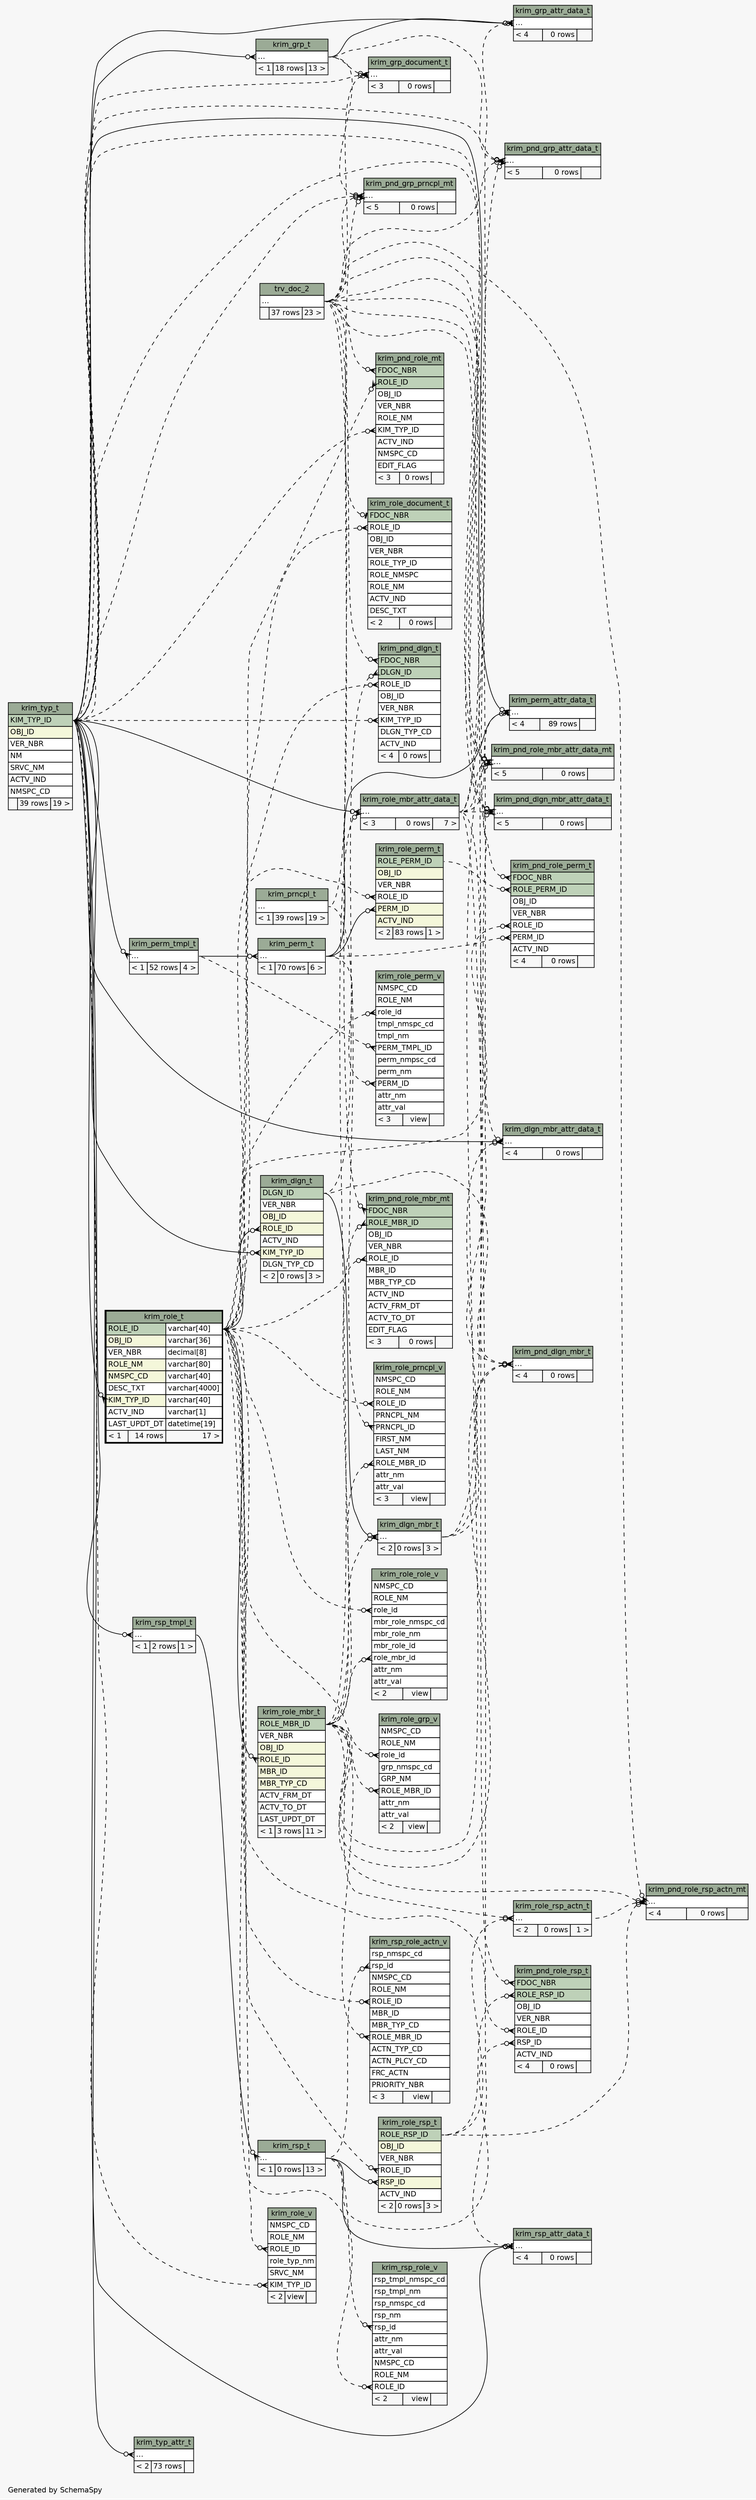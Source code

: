 // dot 2.28.0 on Mac OS X 10.7.2
// SchemaSpy rev 590
digraph "impliedTwoDegreesRelationshipsDiagram" {
  graph [
    rankdir="RL"
    bgcolor="#f7f7f7"
    label="\nGenerated by SchemaSpy"
    labeljust="l"
    nodesep="0.18"
    ranksep="0.46"
    fontname="Helvetica"
    fontsize="11"
  ];
  node [
    fontname="Helvetica"
    fontsize="11"
    shape="plaintext"
  ];
  edge [
    arrowsize="0.8"
  ];
  "krim_dlgn_mbr_attr_data_t":"elipses":w -> "krim_role_mbr_attr_data_t":"elipses":e [arrowhead=none dir=back arrowtail=teeodot style=dashed];
  "krim_dlgn_mbr_attr_data_t":"elipses":w -> "krim_dlgn_mbr_t":"elipses":e [arrowhead=none dir=back arrowtail=crowodot style=dashed];
  "krim_dlgn_mbr_attr_data_t":"elipses":w -> "krim_typ_t":"KIM_TYP_ID":e [arrowhead=none dir=back arrowtail=crowodot];
  "krim_dlgn_mbr_t":"elipses":w -> "krim_dlgn_t":"DLGN_ID":e [arrowhead=none dir=back arrowtail=crowodot];
  "krim_dlgn_mbr_t":"elipses":w -> "krim_role_mbr_t":"ROLE_MBR_ID":e [arrowhead=none dir=back arrowtail=crowodot style=dashed];
  "krim_dlgn_t":"KIM_TYP_ID":w -> "krim_typ_t":"KIM_TYP_ID":e [arrowhead=none dir=back arrowtail=crowodot];
  "krim_dlgn_t":"ROLE_ID":w -> "krim_role_t":"ROLE_ID.type":e [arrowhead=none dir=back arrowtail=crowodot];
  "krim_grp_attr_data_t":"elipses":w -> "krim_role_mbr_attr_data_t":"elipses":e [arrowhead=none dir=back arrowtail=teeodot style=dashed];
  "krim_grp_attr_data_t":"elipses":w -> "krim_grp_t":"elipses":e [arrowhead=none dir=back arrowtail=crowodot];
  "krim_grp_attr_data_t":"elipses":w -> "krim_typ_t":"KIM_TYP_ID":e [arrowhead=none dir=back arrowtail=crowodot];
  "krim_grp_document_t":"elipses":w -> "trv_doc_2":"elipses":e [arrowhead=none dir=back arrowtail=teeodot style=dashed];
  "krim_grp_document_t":"elipses":w -> "krim_grp_t":"elipses":e [arrowhead=none dir=back arrowtail=crowodot style=dashed];
  "krim_grp_document_t":"elipses":w -> "krim_typ_t":"KIM_TYP_ID":e [arrowhead=none dir=back arrowtail=crowodot style=dashed];
  "krim_grp_t":"elipses":w -> "krim_typ_t":"KIM_TYP_ID":e [arrowhead=none dir=back arrowtail=crowodot];
  "krim_perm_attr_data_t":"elipses":w -> "krim_role_mbr_attr_data_t":"elipses":e [arrowhead=none dir=back arrowtail=teeodot style=dashed];
  "krim_perm_attr_data_t":"elipses":w -> "krim_typ_t":"KIM_TYP_ID":e [arrowhead=none dir=back arrowtail=crowodot];
  "krim_perm_attr_data_t":"elipses":w -> "krim_perm_t":"elipses":e [arrowhead=none dir=back arrowtail=crowodot];
  "krim_perm_t":"elipses":w -> "krim_perm_tmpl_t":"elipses":e [arrowhead=none dir=back arrowtail=crowodot];
  "krim_perm_tmpl_t":"elipses":w -> "krim_typ_t":"KIM_TYP_ID":e [arrowhead=none dir=back arrowtail=crowodot];
  "krim_pnd_dlgn_mbr_attr_data_t":"elipses":w -> "krim_role_mbr_attr_data_t":"elipses":e [arrowhead=none dir=back arrowtail=crowodot style=dashed];
  "krim_pnd_dlgn_mbr_attr_data_t":"elipses":w -> "krim_dlgn_mbr_t":"elipses":e [arrowhead=none dir=back arrowtail=crowodot style=dashed];
  "krim_pnd_dlgn_mbr_attr_data_t":"elipses":w -> "trv_doc_2":"elipses":e [arrowhead=none dir=back arrowtail=crowodot style=dashed];
  "krim_pnd_dlgn_mbr_attr_data_t":"elipses":w -> "krim_typ_t":"KIM_TYP_ID":e [arrowhead=none dir=back arrowtail=crowodot style=dashed];
  "krim_pnd_dlgn_mbr_t":"elipses":w -> "krim_dlgn_t":"DLGN_ID":e [arrowhead=none dir=back arrowtail=crowodot style=dashed];
  "krim_pnd_dlgn_mbr_t":"elipses":w -> "krim_dlgn_mbr_t":"elipses":e [arrowhead=none dir=back arrowtail=crowodot style=dashed];
  "krim_pnd_dlgn_mbr_t":"elipses":w -> "trv_doc_2":"elipses":e [arrowhead=none dir=back arrowtail=crowodot style=dashed];
  "krim_pnd_dlgn_mbr_t":"elipses":w -> "krim_role_mbr_t":"ROLE_MBR_ID":e [arrowhead=none dir=back arrowtail=crowodot style=dashed];
  "krim_pnd_dlgn_t":"DLGN_ID":w -> "krim_dlgn_t":"DLGN_ID":e [arrowhead=none dir=back arrowtail=crowodot style=dashed];
  "krim_pnd_dlgn_t":"FDOC_NBR":w -> "trv_doc_2":"elipses":e [arrowhead=none dir=back arrowtail=crowodot style=dashed];
  "krim_pnd_dlgn_t":"KIM_TYP_ID":w -> "krim_typ_t":"KIM_TYP_ID":e [arrowhead=none dir=back arrowtail=crowodot style=dashed];
  "krim_pnd_dlgn_t":"ROLE_ID":w -> "krim_role_t":"ROLE_ID.type":e [arrowhead=none dir=back arrowtail=crowodot style=dashed];
  "krim_pnd_grp_attr_data_t":"elipses":w -> "krim_role_mbr_attr_data_t":"elipses":e [arrowhead=none dir=back arrowtail=crowodot style=dashed];
  "krim_pnd_grp_attr_data_t":"elipses":w -> "trv_doc_2":"elipses":e [arrowhead=none dir=back arrowtail=crowodot style=dashed];
  "krim_pnd_grp_attr_data_t":"elipses":w -> "krim_grp_t":"elipses":e [arrowhead=none dir=back arrowtail=crowodot style=dashed];
  "krim_pnd_grp_attr_data_t":"elipses":w -> "krim_typ_t":"KIM_TYP_ID":e [arrowhead=none dir=back arrowtail=crowodot style=dashed];
  "krim_pnd_grp_prncpl_mt":"elipses":w -> "trv_doc_2":"elipses":e [arrowhead=none dir=back arrowtail=crowodot style=dashed];
  "krim_pnd_grp_prncpl_mt":"elipses":w -> "krim_grp_t":"elipses":e [arrowhead=none dir=back arrowtail=crowodot style=dashed];
  "krim_pnd_grp_prncpl_mt":"elipses":w -> "krim_typ_t":"KIM_TYP_ID":e [arrowhead=none dir=back arrowtail=crowodot style=dashed];
  "krim_pnd_grp_prncpl_mt":"elipses":w -> "krim_prncpl_t":"elipses":e [arrowhead=none dir=back arrowtail=crowodot style=dashed];
  "krim_pnd_role_mbr_attr_data_mt":"elipses":w -> "krim_role_mbr_attr_data_t":"elipses":e [arrowhead=none dir=back arrowtail=crowodot style=dashed];
  "krim_pnd_role_mbr_attr_data_mt":"elipses":w -> "trv_doc_2":"elipses":e [arrowhead=none dir=back arrowtail=crowodot style=dashed];
  "krim_pnd_role_mbr_attr_data_mt":"elipses":w -> "krim_typ_t":"KIM_TYP_ID":e [arrowhead=none dir=back arrowtail=crowodot style=dashed];
  "krim_pnd_role_mbr_attr_data_mt":"elipses":w -> "krim_role_mbr_t":"ROLE_MBR_ID":e [arrowhead=none dir=back arrowtail=crowodot style=dashed];
  "krim_pnd_role_mbr_mt":"FDOC_NBR":w -> "trv_doc_2":"elipses":e [arrowhead=none dir=back arrowtail=crowodot style=dashed];
  "krim_pnd_role_mbr_mt":"ROLE_ID":w -> "krim_role_t":"ROLE_ID.type":e [arrowhead=none dir=back arrowtail=crowodot style=dashed];
  "krim_pnd_role_mbr_mt":"ROLE_MBR_ID":w -> "krim_role_mbr_t":"ROLE_MBR_ID":e [arrowhead=none dir=back arrowtail=crowodot style=dashed];
  "krim_pnd_role_mt":"FDOC_NBR":w -> "trv_doc_2":"elipses":e [arrowhead=none dir=back arrowtail=crowodot style=dashed];
  "krim_pnd_role_mt":"KIM_TYP_ID":w -> "krim_typ_t":"KIM_TYP_ID":e [arrowhead=none dir=back arrowtail=crowodot style=dashed];
  "krim_pnd_role_mt":"ROLE_ID":w -> "krim_role_t":"ROLE_ID.type":e [arrowhead=none dir=back arrowtail=crowodot style=dashed];
  "krim_pnd_role_perm_t":"FDOC_NBR":w -> "trv_doc_2":"elipses":e [arrowhead=none dir=back arrowtail=crowodot style=dashed];
  "krim_pnd_role_perm_t":"PERM_ID":w -> "krim_perm_t":"elipses":e [arrowhead=none dir=back arrowtail=crowodot style=dashed];
  "krim_pnd_role_perm_t":"ROLE_ID":w -> "krim_role_t":"ROLE_ID.type":e [arrowhead=none dir=back arrowtail=crowodot style=dashed];
  "krim_pnd_role_perm_t":"ROLE_PERM_ID":w -> "krim_role_perm_t":"ROLE_PERM_ID":e [arrowhead=none dir=back arrowtail=crowodot style=dashed];
  "krim_pnd_role_rsp_actn_mt":"elipses":w -> "trv_doc_2":"elipses":e [arrowhead=none dir=back arrowtail=crowodot style=dashed];
  "krim_pnd_role_rsp_actn_mt":"elipses":w -> "krim_role_mbr_t":"ROLE_MBR_ID":e [arrowhead=none dir=back arrowtail=crowodot style=dashed];
  "krim_pnd_role_rsp_actn_mt":"elipses":w -> "krim_role_rsp_actn_t":"elipses":e [arrowhead=none dir=back arrowtail=crowodot style=dashed];
  "krim_pnd_role_rsp_actn_mt":"elipses":w -> "krim_role_rsp_t":"ROLE_RSP_ID":e [arrowhead=none dir=back arrowtail=crowodot style=dashed];
  "krim_pnd_role_rsp_t":"FDOC_NBR":w -> "trv_doc_2":"elipses":e [arrowhead=none dir=back arrowtail=crowodot style=dashed];
  "krim_pnd_role_rsp_t":"ROLE_ID":w -> "krim_role_t":"ROLE_ID.type":e [arrowhead=none dir=back arrowtail=crowodot style=dashed];
  "krim_pnd_role_rsp_t":"ROLE_RSP_ID":w -> "krim_role_rsp_t":"ROLE_RSP_ID":e [arrowhead=none dir=back arrowtail=crowodot style=dashed];
  "krim_pnd_role_rsp_t":"RSP_ID":w -> "krim_rsp_t":"elipses":e [arrowhead=none dir=back arrowtail=crowodot style=dashed];
  "krim_role_document_t":"FDOC_NBR":w -> "trv_doc_2":"elipses":e [arrowhead=none dir=back arrowtail=teeodot style=dashed];
  "krim_role_document_t":"ROLE_ID":w -> "krim_role_t":"ROLE_ID.type":e [arrowhead=none dir=back arrowtail=crowodot style=dashed];
  "krim_role_grp_v":"role_id":w -> "krim_role_t":"ROLE_ID.type":e [arrowhead=none dir=back arrowtail=crowodot style=dashed];
  "krim_role_grp_v":"ROLE_MBR_ID":w -> "krim_role_mbr_t":"ROLE_MBR_ID":e [arrowhead=none dir=back arrowtail=crowodot style=dashed];
  "krim_role_mbr_attr_data_t":"elipses":w -> "krim_typ_t":"KIM_TYP_ID":e [arrowhead=none dir=back arrowtail=crowodot];
  "krim_role_mbr_attr_data_t":"elipses":w -> "krim_role_mbr_t":"ROLE_MBR_ID":e [arrowhead=none dir=back arrowtail=crowodot style=dashed];
  "krim_role_mbr_t":"ROLE_ID":w -> "krim_role_t":"ROLE_ID.type":e [arrowhead=none dir=back arrowtail=crowodot];
  "krim_role_perm_t":"PERM_ID":w -> "krim_perm_t":"elipses":e [arrowhead=none dir=back arrowtail=crowodot];
  "krim_role_perm_t":"ROLE_ID":w -> "krim_role_t":"ROLE_ID.type":e [arrowhead=none dir=back arrowtail=crowodot style=dashed];
  "krim_role_perm_v":"PERM_ID":w -> "krim_perm_t":"elipses":e [arrowhead=none dir=back arrowtail=crowodot style=dashed];
  "krim_role_perm_v":"PERM_TMPL_ID":w -> "krim_perm_tmpl_t":"elipses":e [arrowhead=none dir=back arrowtail=crowodot style=dashed];
  "krim_role_perm_v":"role_id":w -> "krim_role_t":"ROLE_ID.type":e [arrowhead=none dir=back arrowtail=crowodot style=dashed];
  "krim_role_prncpl_v":"PRNCPL_ID":w -> "krim_prncpl_t":"elipses":e [arrowhead=none dir=back arrowtail=crowodot style=dashed];
  "krim_role_prncpl_v":"ROLE_ID":w -> "krim_role_t":"ROLE_ID.type":e [arrowhead=none dir=back arrowtail=crowodot style=dashed];
  "krim_role_prncpl_v":"ROLE_MBR_ID":w -> "krim_role_mbr_t":"ROLE_MBR_ID":e [arrowhead=none dir=back arrowtail=crowodot style=dashed];
  "krim_role_role_v":"role_id":w -> "krim_role_t":"ROLE_ID.type":e [arrowhead=none dir=back arrowtail=crowodot style=dashed];
  "krim_role_role_v":"role_mbr_id":w -> "krim_role_mbr_t":"ROLE_MBR_ID":e [arrowhead=none dir=back arrowtail=crowodot style=dashed];
  "krim_role_rsp_actn_t":"elipses":w -> "krim_role_mbr_t":"ROLE_MBR_ID":e [arrowhead=none dir=back arrowtail=crowodot style=dashed];
  "krim_role_rsp_actn_t":"elipses":w -> "krim_role_rsp_t":"ROLE_RSP_ID":e [arrowhead=none dir=back arrowtail=crowodot style=dashed];
  "krim_role_rsp_t":"ROLE_ID":w -> "krim_role_t":"ROLE_ID.type":e [arrowhead=none dir=back arrowtail=crowodot style=dashed];
  "krim_role_rsp_t":"RSP_ID":w -> "krim_rsp_t":"elipses":e [arrowhead=none dir=back arrowtail=crowodot];
  "krim_role_t":"KIM_TYP_ID":w -> "krim_typ_t":"KIM_TYP_ID":e [arrowhead=none dir=back arrowtail=crowodot];
  "krim_role_v":"KIM_TYP_ID":w -> "krim_typ_t":"KIM_TYP_ID":e [arrowhead=none dir=back arrowtail=crowodot style=dashed];
  "krim_role_v":"ROLE_ID":w -> "krim_role_t":"ROLE_ID.type":e [arrowhead=none dir=back arrowtail=crowodot style=dashed];
  "krim_rsp_attr_data_t":"elipses":w -> "krim_role_mbr_attr_data_t":"elipses":e [arrowhead=none dir=back arrowtail=teeodot style=dashed];
  "krim_rsp_attr_data_t":"elipses":w -> "krim_typ_t":"KIM_TYP_ID":e [arrowhead=none dir=back arrowtail=crowodot];
  "krim_rsp_attr_data_t":"elipses":w -> "krim_rsp_t":"elipses":e [arrowhead=none dir=back arrowtail=crowodot];
  "krim_rsp_role_actn_v":"ROLE_ID":w -> "krim_role_t":"ROLE_ID.type":e [arrowhead=none dir=back arrowtail=crowodot style=dashed];
  "krim_rsp_role_actn_v":"ROLE_MBR_ID":w -> "krim_role_mbr_t":"ROLE_MBR_ID":e [arrowhead=none dir=back arrowtail=crowodot style=dashed];
  "krim_rsp_role_actn_v":"rsp_id":w -> "krim_rsp_t":"elipses":e [arrowhead=none dir=back arrowtail=crowodot style=dashed];
  "krim_rsp_role_v":"ROLE_ID":w -> "krim_role_t":"ROLE_ID.type":e [arrowhead=none dir=back arrowtail=crowodot style=dashed];
  "krim_rsp_role_v":"rsp_id":w -> "krim_rsp_t":"elipses":e [arrowhead=none dir=back arrowtail=crowodot style=dashed];
  "krim_rsp_t":"elipses":w -> "krim_rsp_tmpl_t":"elipses":e [arrowhead=none dir=back arrowtail=crowodot];
  "krim_rsp_tmpl_t":"elipses":w -> "krim_typ_t":"KIM_TYP_ID":e [arrowhead=none dir=back arrowtail=crowodot];
  "krim_typ_attr_t":"elipses":w -> "krim_typ_t":"KIM_TYP_ID":e [arrowhead=none dir=back arrowtail=crowodot];
  "krim_dlgn_mbr_attr_data_t" [
    label=<
    <TABLE BORDER="0" CELLBORDER="1" CELLSPACING="0" BGCOLOR="#ffffff">
      <TR><TD COLSPAN="3" BGCOLOR="#9bab96" ALIGN="CENTER">krim_dlgn_mbr_attr_data_t</TD></TR>
      <TR><TD PORT="elipses" COLSPAN="3" ALIGN="LEFT">...</TD></TR>
      <TR><TD ALIGN="LEFT" BGCOLOR="#f7f7f7">&lt; 4</TD><TD ALIGN="RIGHT" BGCOLOR="#f7f7f7">0 rows</TD><TD ALIGN="RIGHT" BGCOLOR="#f7f7f7">  </TD></TR>
    </TABLE>>
    URL="krim_dlgn_mbr_attr_data_t.html"
    tooltip="krim_dlgn_mbr_attr_data_t"
  ];
  "krim_dlgn_mbr_t" [
    label=<
    <TABLE BORDER="0" CELLBORDER="1" CELLSPACING="0" BGCOLOR="#ffffff">
      <TR><TD COLSPAN="3" BGCOLOR="#9bab96" ALIGN="CENTER">krim_dlgn_mbr_t</TD></TR>
      <TR><TD PORT="elipses" COLSPAN="3" ALIGN="LEFT">...</TD></TR>
      <TR><TD ALIGN="LEFT" BGCOLOR="#f7f7f7">&lt; 2</TD><TD ALIGN="RIGHT" BGCOLOR="#f7f7f7">0 rows</TD><TD ALIGN="RIGHT" BGCOLOR="#f7f7f7">3 &gt;</TD></TR>
    </TABLE>>
    URL="krim_dlgn_mbr_t.html"
    tooltip="krim_dlgn_mbr_t"
  ];
  "krim_dlgn_t" [
    label=<
    <TABLE BORDER="0" CELLBORDER="1" CELLSPACING="0" BGCOLOR="#ffffff">
      <TR><TD COLSPAN="3" BGCOLOR="#9bab96" ALIGN="CENTER">krim_dlgn_t</TD></TR>
      <TR><TD PORT="DLGN_ID" COLSPAN="3" BGCOLOR="#bed1b8" ALIGN="LEFT">DLGN_ID</TD></TR>
      <TR><TD PORT="VER_NBR" COLSPAN="3" ALIGN="LEFT">VER_NBR</TD></TR>
      <TR><TD PORT="OBJ_ID" COLSPAN="3" BGCOLOR="#f4f7da" ALIGN="LEFT">OBJ_ID</TD></TR>
      <TR><TD PORT="ROLE_ID" COLSPAN="3" BGCOLOR="#f4f7da" ALIGN="LEFT">ROLE_ID</TD></TR>
      <TR><TD PORT="ACTV_IND" COLSPAN="3" ALIGN="LEFT">ACTV_IND</TD></TR>
      <TR><TD PORT="KIM_TYP_ID" COLSPAN="3" BGCOLOR="#f4f7da" ALIGN="LEFT">KIM_TYP_ID</TD></TR>
      <TR><TD PORT="DLGN_TYP_CD" COLSPAN="3" ALIGN="LEFT">DLGN_TYP_CD</TD></TR>
      <TR><TD ALIGN="LEFT" BGCOLOR="#f7f7f7">&lt; 2</TD><TD ALIGN="RIGHT" BGCOLOR="#f7f7f7">0 rows</TD><TD ALIGN="RIGHT" BGCOLOR="#f7f7f7">3 &gt;</TD></TR>
    </TABLE>>
    URL="krim_dlgn_t.html"
    tooltip="krim_dlgn_t"
  ];
  "krim_grp_attr_data_t" [
    label=<
    <TABLE BORDER="0" CELLBORDER="1" CELLSPACING="0" BGCOLOR="#ffffff">
      <TR><TD COLSPAN="3" BGCOLOR="#9bab96" ALIGN="CENTER">krim_grp_attr_data_t</TD></TR>
      <TR><TD PORT="elipses" COLSPAN="3" ALIGN="LEFT">...</TD></TR>
      <TR><TD ALIGN="LEFT" BGCOLOR="#f7f7f7">&lt; 4</TD><TD ALIGN="RIGHT" BGCOLOR="#f7f7f7">0 rows</TD><TD ALIGN="RIGHT" BGCOLOR="#f7f7f7">  </TD></TR>
    </TABLE>>
    URL="krim_grp_attr_data_t.html"
    tooltip="krim_grp_attr_data_t"
  ];
  "krim_grp_document_t" [
    label=<
    <TABLE BORDER="0" CELLBORDER="1" CELLSPACING="0" BGCOLOR="#ffffff">
      <TR><TD COLSPAN="3" BGCOLOR="#9bab96" ALIGN="CENTER">krim_grp_document_t</TD></TR>
      <TR><TD PORT="elipses" COLSPAN="3" ALIGN="LEFT">...</TD></TR>
      <TR><TD ALIGN="LEFT" BGCOLOR="#f7f7f7">&lt; 3</TD><TD ALIGN="RIGHT" BGCOLOR="#f7f7f7">0 rows</TD><TD ALIGN="RIGHT" BGCOLOR="#f7f7f7">  </TD></TR>
    </TABLE>>
    URL="krim_grp_document_t.html"
    tooltip="krim_grp_document_t"
  ];
  "krim_grp_t" [
    label=<
    <TABLE BORDER="0" CELLBORDER="1" CELLSPACING="0" BGCOLOR="#ffffff">
      <TR><TD COLSPAN="3" BGCOLOR="#9bab96" ALIGN="CENTER">krim_grp_t</TD></TR>
      <TR><TD PORT="elipses" COLSPAN="3" ALIGN="LEFT">...</TD></TR>
      <TR><TD ALIGN="LEFT" BGCOLOR="#f7f7f7">&lt; 1</TD><TD ALIGN="RIGHT" BGCOLOR="#f7f7f7">18 rows</TD><TD ALIGN="RIGHT" BGCOLOR="#f7f7f7">13 &gt;</TD></TR>
    </TABLE>>
    URL="krim_grp_t.html"
    tooltip="krim_grp_t"
  ];
  "krim_perm_attr_data_t" [
    label=<
    <TABLE BORDER="0" CELLBORDER="1" CELLSPACING="0" BGCOLOR="#ffffff">
      <TR><TD COLSPAN="3" BGCOLOR="#9bab96" ALIGN="CENTER">krim_perm_attr_data_t</TD></TR>
      <TR><TD PORT="elipses" COLSPAN="3" ALIGN="LEFT">...</TD></TR>
      <TR><TD ALIGN="LEFT" BGCOLOR="#f7f7f7">&lt; 4</TD><TD ALIGN="RIGHT" BGCOLOR="#f7f7f7">89 rows</TD><TD ALIGN="RIGHT" BGCOLOR="#f7f7f7">  </TD></TR>
    </TABLE>>
    URL="krim_perm_attr_data_t.html"
    tooltip="krim_perm_attr_data_t"
  ];
  "krim_perm_t" [
    label=<
    <TABLE BORDER="0" CELLBORDER="1" CELLSPACING="0" BGCOLOR="#ffffff">
      <TR><TD COLSPAN="3" BGCOLOR="#9bab96" ALIGN="CENTER">krim_perm_t</TD></TR>
      <TR><TD PORT="elipses" COLSPAN="3" ALIGN="LEFT">...</TD></TR>
      <TR><TD ALIGN="LEFT" BGCOLOR="#f7f7f7">&lt; 1</TD><TD ALIGN="RIGHT" BGCOLOR="#f7f7f7">70 rows</TD><TD ALIGN="RIGHT" BGCOLOR="#f7f7f7">6 &gt;</TD></TR>
    </TABLE>>
    URL="krim_perm_t.html"
    tooltip="krim_perm_t"
  ];
  "krim_perm_tmpl_t" [
    label=<
    <TABLE BORDER="0" CELLBORDER="1" CELLSPACING="0" BGCOLOR="#ffffff">
      <TR><TD COLSPAN="3" BGCOLOR="#9bab96" ALIGN="CENTER">krim_perm_tmpl_t</TD></TR>
      <TR><TD PORT="elipses" COLSPAN="3" ALIGN="LEFT">...</TD></TR>
      <TR><TD ALIGN="LEFT" BGCOLOR="#f7f7f7">&lt; 1</TD><TD ALIGN="RIGHT" BGCOLOR="#f7f7f7">52 rows</TD><TD ALIGN="RIGHT" BGCOLOR="#f7f7f7">4 &gt;</TD></TR>
    </TABLE>>
    URL="krim_perm_tmpl_t.html"
    tooltip="krim_perm_tmpl_t"
  ];
  "krim_pnd_dlgn_mbr_attr_data_t" [
    label=<
    <TABLE BORDER="0" CELLBORDER="1" CELLSPACING="0" BGCOLOR="#ffffff">
      <TR><TD COLSPAN="3" BGCOLOR="#9bab96" ALIGN="CENTER">krim_pnd_dlgn_mbr_attr_data_t</TD></TR>
      <TR><TD PORT="elipses" COLSPAN="3" ALIGN="LEFT">...</TD></TR>
      <TR><TD ALIGN="LEFT" BGCOLOR="#f7f7f7">&lt; 5</TD><TD ALIGN="RIGHT" BGCOLOR="#f7f7f7">0 rows</TD><TD ALIGN="RIGHT" BGCOLOR="#f7f7f7">  </TD></TR>
    </TABLE>>
    URL="krim_pnd_dlgn_mbr_attr_data_t.html"
    tooltip="krim_pnd_dlgn_mbr_attr_data_t"
  ];
  "krim_pnd_dlgn_mbr_t" [
    label=<
    <TABLE BORDER="0" CELLBORDER="1" CELLSPACING="0" BGCOLOR="#ffffff">
      <TR><TD COLSPAN="3" BGCOLOR="#9bab96" ALIGN="CENTER">krim_pnd_dlgn_mbr_t</TD></TR>
      <TR><TD PORT="elipses" COLSPAN="3" ALIGN="LEFT">...</TD></TR>
      <TR><TD ALIGN="LEFT" BGCOLOR="#f7f7f7">&lt; 4</TD><TD ALIGN="RIGHT" BGCOLOR="#f7f7f7">0 rows</TD><TD ALIGN="RIGHT" BGCOLOR="#f7f7f7">  </TD></TR>
    </TABLE>>
    URL="krim_pnd_dlgn_mbr_t.html"
    tooltip="krim_pnd_dlgn_mbr_t"
  ];
  "krim_pnd_dlgn_t" [
    label=<
    <TABLE BORDER="0" CELLBORDER="1" CELLSPACING="0" BGCOLOR="#ffffff">
      <TR><TD COLSPAN="3" BGCOLOR="#9bab96" ALIGN="CENTER">krim_pnd_dlgn_t</TD></TR>
      <TR><TD PORT="FDOC_NBR" COLSPAN="3" BGCOLOR="#bed1b8" ALIGN="LEFT">FDOC_NBR</TD></TR>
      <TR><TD PORT="DLGN_ID" COLSPAN="3" BGCOLOR="#bed1b8" ALIGN="LEFT">DLGN_ID</TD></TR>
      <TR><TD PORT="ROLE_ID" COLSPAN="3" ALIGN="LEFT">ROLE_ID</TD></TR>
      <TR><TD PORT="OBJ_ID" COLSPAN="3" ALIGN="LEFT">OBJ_ID</TD></TR>
      <TR><TD PORT="VER_NBR" COLSPAN="3" ALIGN="LEFT">VER_NBR</TD></TR>
      <TR><TD PORT="KIM_TYP_ID" COLSPAN="3" ALIGN="LEFT">KIM_TYP_ID</TD></TR>
      <TR><TD PORT="DLGN_TYP_CD" COLSPAN="3" ALIGN="LEFT">DLGN_TYP_CD</TD></TR>
      <TR><TD PORT="ACTV_IND" COLSPAN="3" ALIGN="LEFT">ACTV_IND</TD></TR>
      <TR><TD ALIGN="LEFT" BGCOLOR="#f7f7f7">&lt; 4</TD><TD ALIGN="RIGHT" BGCOLOR="#f7f7f7">0 rows</TD><TD ALIGN="RIGHT" BGCOLOR="#f7f7f7">  </TD></TR>
    </TABLE>>
    URL="krim_pnd_dlgn_t.html"
    tooltip="krim_pnd_dlgn_t"
  ];
  "krim_pnd_grp_attr_data_t" [
    label=<
    <TABLE BORDER="0" CELLBORDER="1" CELLSPACING="0" BGCOLOR="#ffffff">
      <TR><TD COLSPAN="3" BGCOLOR="#9bab96" ALIGN="CENTER">krim_pnd_grp_attr_data_t</TD></TR>
      <TR><TD PORT="elipses" COLSPAN="3" ALIGN="LEFT">...</TD></TR>
      <TR><TD ALIGN="LEFT" BGCOLOR="#f7f7f7">&lt; 5</TD><TD ALIGN="RIGHT" BGCOLOR="#f7f7f7">0 rows</TD><TD ALIGN="RIGHT" BGCOLOR="#f7f7f7">  </TD></TR>
    </TABLE>>
    URL="krim_pnd_grp_attr_data_t.html"
    tooltip="krim_pnd_grp_attr_data_t"
  ];
  "krim_pnd_grp_prncpl_mt" [
    label=<
    <TABLE BORDER="0" CELLBORDER="1" CELLSPACING="0" BGCOLOR="#ffffff">
      <TR><TD COLSPAN="3" BGCOLOR="#9bab96" ALIGN="CENTER">krim_pnd_grp_prncpl_mt</TD></TR>
      <TR><TD PORT="elipses" COLSPAN="3" ALIGN="LEFT">...</TD></TR>
      <TR><TD ALIGN="LEFT" BGCOLOR="#f7f7f7">&lt; 5</TD><TD ALIGN="RIGHT" BGCOLOR="#f7f7f7">0 rows</TD><TD ALIGN="RIGHT" BGCOLOR="#f7f7f7">  </TD></TR>
    </TABLE>>
    URL="krim_pnd_grp_prncpl_mt.html"
    tooltip="krim_pnd_grp_prncpl_mt"
  ];
  "krim_pnd_role_mbr_attr_data_mt" [
    label=<
    <TABLE BORDER="0" CELLBORDER="1" CELLSPACING="0" BGCOLOR="#ffffff">
      <TR><TD COLSPAN="3" BGCOLOR="#9bab96" ALIGN="CENTER">krim_pnd_role_mbr_attr_data_mt</TD></TR>
      <TR><TD PORT="elipses" COLSPAN="3" ALIGN="LEFT">...</TD></TR>
      <TR><TD ALIGN="LEFT" BGCOLOR="#f7f7f7">&lt; 5</TD><TD ALIGN="RIGHT" BGCOLOR="#f7f7f7">0 rows</TD><TD ALIGN="RIGHT" BGCOLOR="#f7f7f7">  </TD></TR>
    </TABLE>>
    URL="krim_pnd_role_mbr_attr_data_mt.html"
    tooltip="krim_pnd_role_mbr_attr_data_mt"
  ];
  "krim_pnd_role_mbr_mt" [
    label=<
    <TABLE BORDER="0" CELLBORDER="1" CELLSPACING="0" BGCOLOR="#ffffff">
      <TR><TD COLSPAN="3" BGCOLOR="#9bab96" ALIGN="CENTER">krim_pnd_role_mbr_mt</TD></TR>
      <TR><TD PORT="FDOC_NBR" COLSPAN="3" BGCOLOR="#bed1b8" ALIGN="LEFT">FDOC_NBR</TD></TR>
      <TR><TD PORT="ROLE_MBR_ID" COLSPAN="3" BGCOLOR="#bed1b8" ALIGN="LEFT">ROLE_MBR_ID</TD></TR>
      <TR><TD PORT="OBJ_ID" COLSPAN="3" ALIGN="LEFT">OBJ_ID</TD></TR>
      <TR><TD PORT="VER_NBR" COLSPAN="3" ALIGN="LEFT">VER_NBR</TD></TR>
      <TR><TD PORT="ROLE_ID" COLSPAN="3" ALIGN="LEFT">ROLE_ID</TD></TR>
      <TR><TD PORT="MBR_ID" COLSPAN="3" ALIGN="LEFT">MBR_ID</TD></TR>
      <TR><TD PORT="MBR_TYP_CD" COLSPAN="3" ALIGN="LEFT">MBR_TYP_CD</TD></TR>
      <TR><TD PORT="ACTV_IND" COLSPAN="3" ALIGN="LEFT">ACTV_IND</TD></TR>
      <TR><TD PORT="ACTV_FRM_DT" COLSPAN="3" ALIGN="LEFT">ACTV_FRM_DT</TD></TR>
      <TR><TD PORT="ACTV_TO_DT" COLSPAN="3" ALIGN="LEFT">ACTV_TO_DT</TD></TR>
      <TR><TD PORT="EDIT_FLAG" COLSPAN="3" ALIGN="LEFT">EDIT_FLAG</TD></TR>
      <TR><TD ALIGN="LEFT" BGCOLOR="#f7f7f7">&lt; 3</TD><TD ALIGN="RIGHT" BGCOLOR="#f7f7f7">0 rows</TD><TD ALIGN="RIGHT" BGCOLOR="#f7f7f7">  </TD></TR>
    </TABLE>>
    URL="krim_pnd_role_mbr_mt.html"
    tooltip="krim_pnd_role_mbr_mt"
  ];
  "krim_pnd_role_mt" [
    label=<
    <TABLE BORDER="0" CELLBORDER="1" CELLSPACING="0" BGCOLOR="#ffffff">
      <TR><TD COLSPAN="3" BGCOLOR="#9bab96" ALIGN="CENTER">krim_pnd_role_mt</TD></TR>
      <TR><TD PORT="FDOC_NBR" COLSPAN="3" BGCOLOR="#bed1b8" ALIGN="LEFT">FDOC_NBR</TD></TR>
      <TR><TD PORT="ROLE_ID" COLSPAN="3" BGCOLOR="#bed1b8" ALIGN="LEFT">ROLE_ID</TD></TR>
      <TR><TD PORT="OBJ_ID" COLSPAN="3" ALIGN="LEFT">OBJ_ID</TD></TR>
      <TR><TD PORT="VER_NBR" COLSPAN="3" ALIGN="LEFT">VER_NBR</TD></TR>
      <TR><TD PORT="ROLE_NM" COLSPAN="3" ALIGN="LEFT">ROLE_NM</TD></TR>
      <TR><TD PORT="KIM_TYP_ID" COLSPAN="3" ALIGN="LEFT">KIM_TYP_ID</TD></TR>
      <TR><TD PORT="ACTV_IND" COLSPAN="3" ALIGN="LEFT">ACTV_IND</TD></TR>
      <TR><TD PORT="NMSPC_CD" COLSPAN="3" ALIGN="LEFT">NMSPC_CD</TD></TR>
      <TR><TD PORT="EDIT_FLAG" COLSPAN="3" ALIGN="LEFT">EDIT_FLAG</TD></TR>
      <TR><TD ALIGN="LEFT" BGCOLOR="#f7f7f7">&lt; 3</TD><TD ALIGN="RIGHT" BGCOLOR="#f7f7f7">0 rows</TD><TD ALIGN="RIGHT" BGCOLOR="#f7f7f7">  </TD></TR>
    </TABLE>>
    URL="krim_pnd_role_mt.html"
    tooltip="krim_pnd_role_mt"
  ];
  "krim_pnd_role_perm_t" [
    label=<
    <TABLE BORDER="0" CELLBORDER="1" CELLSPACING="0" BGCOLOR="#ffffff">
      <TR><TD COLSPAN="3" BGCOLOR="#9bab96" ALIGN="CENTER">krim_pnd_role_perm_t</TD></TR>
      <TR><TD PORT="FDOC_NBR" COLSPAN="3" BGCOLOR="#bed1b8" ALIGN="LEFT">FDOC_NBR</TD></TR>
      <TR><TD PORT="ROLE_PERM_ID" COLSPAN="3" BGCOLOR="#bed1b8" ALIGN="LEFT">ROLE_PERM_ID</TD></TR>
      <TR><TD PORT="OBJ_ID" COLSPAN="3" ALIGN="LEFT">OBJ_ID</TD></TR>
      <TR><TD PORT="VER_NBR" COLSPAN="3" ALIGN="LEFT">VER_NBR</TD></TR>
      <TR><TD PORT="ROLE_ID" COLSPAN="3" ALIGN="LEFT">ROLE_ID</TD></TR>
      <TR><TD PORT="PERM_ID" COLSPAN="3" ALIGN="LEFT">PERM_ID</TD></TR>
      <TR><TD PORT="ACTV_IND" COLSPAN="3" ALIGN="LEFT">ACTV_IND</TD></TR>
      <TR><TD ALIGN="LEFT" BGCOLOR="#f7f7f7">&lt; 4</TD><TD ALIGN="RIGHT" BGCOLOR="#f7f7f7">0 rows</TD><TD ALIGN="RIGHT" BGCOLOR="#f7f7f7">  </TD></TR>
    </TABLE>>
    URL="krim_pnd_role_perm_t.html"
    tooltip="krim_pnd_role_perm_t"
  ];
  "krim_pnd_role_rsp_actn_mt" [
    label=<
    <TABLE BORDER="0" CELLBORDER="1" CELLSPACING="0" BGCOLOR="#ffffff">
      <TR><TD COLSPAN="3" BGCOLOR="#9bab96" ALIGN="CENTER">krim_pnd_role_rsp_actn_mt</TD></TR>
      <TR><TD PORT="elipses" COLSPAN="3" ALIGN="LEFT">...</TD></TR>
      <TR><TD ALIGN="LEFT" BGCOLOR="#f7f7f7">&lt; 4</TD><TD ALIGN="RIGHT" BGCOLOR="#f7f7f7">0 rows</TD><TD ALIGN="RIGHT" BGCOLOR="#f7f7f7">  </TD></TR>
    </TABLE>>
    URL="krim_pnd_role_rsp_actn_mt.html"
    tooltip="krim_pnd_role_rsp_actn_mt"
  ];
  "krim_pnd_role_rsp_t" [
    label=<
    <TABLE BORDER="0" CELLBORDER="1" CELLSPACING="0" BGCOLOR="#ffffff">
      <TR><TD COLSPAN="3" BGCOLOR="#9bab96" ALIGN="CENTER">krim_pnd_role_rsp_t</TD></TR>
      <TR><TD PORT="FDOC_NBR" COLSPAN="3" BGCOLOR="#bed1b8" ALIGN="LEFT">FDOC_NBR</TD></TR>
      <TR><TD PORT="ROLE_RSP_ID" COLSPAN="3" BGCOLOR="#bed1b8" ALIGN="LEFT">ROLE_RSP_ID</TD></TR>
      <TR><TD PORT="OBJ_ID" COLSPAN="3" ALIGN="LEFT">OBJ_ID</TD></TR>
      <TR><TD PORT="VER_NBR" COLSPAN="3" ALIGN="LEFT">VER_NBR</TD></TR>
      <TR><TD PORT="ROLE_ID" COLSPAN="3" ALIGN="LEFT">ROLE_ID</TD></TR>
      <TR><TD PORT="RSP_ID" COLSPAN="3" ALIGN="LEFT">RSP_ID</TD></TR>
      <TR><TD PORT="ACTV_IND" COLSPAN="3" ALIGN="LEFT">ACTV_IND</TD></TR>
      <TR><TD ALIGN="LEFT" BGCOLOR="#f7f7f7">&lt; 4</TD><TD ALIGN="RIGHT" BGCOLOR="#f7f7f7">0 rows</TD><TD ALIGN="RIGHT" BGCOLOR="#f7f7f7">  </TD></TR>
    </TABLE>>
    URL="krim_pnd_role_rsp_t.html"
    tooltip="krim_pnd_role_rsp_t"
  ];
  "krim_prncpl_t" [
    label=<
    <TABLE BORDER="0" CELLBORDER="1" CELLSPACING="0" BGCOLOR="#ffffff">
      <TR><TD COLSPAN="3" BGCOLOR="#9bab96" ALIGN="CENTER">krim_prncpl_t</TD></TR>
      <TR><TD PORT="elipses" COLSPAN="3" ALIGN="LEFT">...</TD></TR>
      <TR><TD ALIGN="LEFT" BGCOLOR="#f7f7f7">&lt; 1</TD><TD ALIGN="RIGHT" BGCOLOR="#f7f7f7">39 rows</TD><TD ALIGN="RIGHT" BGCOLOR="#f7f7f7">19 &gt;</TD></TR>
    </TABLE>>
    URL="krim_prncpl_t.html"
    tooltip="krim_prncpl_t"
  ];
  "krim_role_document_t" [
    label=<
    <TABLE BORDER="0" CELLBORDER="1" CELLSPACING="0" BGCOLOR="#ffffff">
      <TR><TD COLSPAN="3" BGCOLOR="#9bab96" ALIGN="CENTER">krim_role_document_t</TD></TR>
      <TR><TD PORT="FDOC_NBR" COLSPAN="3" BGCOLOR="#bed1b8" ALIGN="LEFT">FDOC_NBR</TD></TR>
      <TR><TD PORT="ROLE_ID" COLSPAN="3" ALIGN="LEFT">ROLE_ID</TD></TR>
      <TR><TD PORT="OBJ_ID" COLSPAN="3" ALIGN="LEFT">OBJ_ID</TD></TR>
      <TR><TD PORT="VER_NBR" COLSPAN="3" ALIGN="LEFT">VER_NBR</TD></TR>
      <TR><TD PORT="ROLE_TYP_ID" COLSPAN="3" ALIGN="LEFT">ROLE_TYP_ID</TD></TR>
      <TR><TD PORT="ROLE_NMSPC" COLSPAN="3" ALIGN="LEFT">ROLE_NMSPC</TD></TR>
      <TR><TD PORT="ROLE_NM" COLSPAN="3" ALIGN="LEFT">ROLE_NM</TD></TR>
      <TR><TD PORT="ACTV_IND" COLSPAN="3" ALIGN="LEFT">ACTV_IND</TD></TR>
      <TR><TD PORT="DESC_TXT" COLSPAN="3" ALIGN="LEFT">DESC_TXT</TD></TR>
      <TR><TD ALIGN="LEFT" BGCOLOR="#f7f7f7">&lt; 2</TD><TD ALIGN="RIGHT" BGCOLOR="#f7f7f7">0 rows</TD><TD ALIGN="RIGHT" BGCOLOR="#f7f7f7">  </TD></TR>
    </TABLE>>
    URL="krim_role_document_t.html"
    tooltip="krim_role_document_t"
  ];
  "krim_role_grp_v" [
    label=<
    <TABLE BORDER="0" CELLBORDER="1" CELLSPACING="0" BGCOLOR="#ffffff">
      <TR><TD COLSPAN="3" BGCOLOR="#9bab96" ALIGN="CENTER">krim_role_grp_v</TD></TR>
      <TR><TD PORT="NMSPC_CD" COLSPAN="3" ALIGN="LEFT">NMSPC_CD</TD></TR>
      <TR><TD PORT="ROLE_NM" COLSPAN="3" ALIGN="LEFT">ROLE_NM</TD></TR>
      <TR><TD PORT="role_id" COLSPAN="3" ALIGN="LEFT">role_id</TD></TR>
      <TR><TD PORT="grp_nmspc_cd" COLSPAN="3" ALIGN="LEFT">grp_nmspc_cd</TD></TR>
      <TR><TD PORT="GRP_NM" COLSPAN="3" ALIGN="LEFT">GRP_NM</TD></TR>
      <TR><TD PORT="ROLE_MBR_ID" COLSPAN="3" ALIGN="LEFT">ROLE_MBR_ID</TD></TR>
      <TR><TD PORT="attr_nm" COLSPAN="3" ALIGN="LEFT">attr_nm</TD></TR>
      <TR><TD PORT="attr_val" COLSPAN="3" ALIGN="LEFT">attr_val</TD></TR>
      <TR><TD ALIGN="LEFT" BGCOLOR="#f7f7f7">&lt; 2</TD><TD ALIGN="RIGHT" BGCOLOR="#f7f7f7">view</TD><TD ALIGN="RIGHT" BGCOLOR="#f7f7f7">  </TD></TR>
    </TABLE>>
    URL="krim_role_grp_v.html"
    tooltip="krim_role_grp_v"
  ];
  "krim_role_mbr_attr_data_t" [
    label=<
    <TABLE BORDER="0" CELLBORDER="1" CELLSPACING="0" BGCOLOR="#ffffff">
      <TR><TD COLSPAN="3" BGCOLOR="#9bab96" ALIGN="CENTER">krim_role_mbr_attr_data_t</TD></TR>
      <TR><TD PORT="elipses" COLSPAN="3" ALIGN="LEFT">...</TD></TR>
      <TR><TD ALIGN="LEFT" BGCOLOR="#f7f7f7">&lt; 3</TD><TD ALIGN="RIGHT" BGCOLOR="#f7f7f7">0 rows</TD><TD ALIGN="RIGHT" BGCOLOR="#f7f7f7">7 &gt;</TD></TR>
    </TABLE>>
    URL="krim_role_mbr_attr_data_t.html"
    tooltip="krim_role_mbr_attr_data_t"
  ];
  "krim_role_mbr_t" [
    label=<
    <TABLE BORDER="0" CELLBORDER="1" CELLSPACING="0" BGCOLOR="#ffffff">
      <TR><TD COLSPAN="3" BGCOLOR="#9bab96" ALIGN="CENTER">krim_role_mbr_t</TD></TR>
      <TR><TD PORT="ROLE_MBR_ID" COLSPAN="3" BGCOLOR="#bed1b8" ALIGN="LEFT">ROLE_MBR_ID</TD></TR>
      <TR><TD PORT="VER_NBR" COLSPAN="3" ALIGN="LEFT">VER_NBR</TD></TR>
      <TR><TD PORT="OBJ_ID" COLSPAN="3" BGCOLOR="#f4f7da" ALIGN="LEFT">OBJ_ID</TD></TR>
      <TR><TD PORT="ROLE_ID" COLSPAN="3" BGCOLOR="#f4f7da" ALIGN="LEFT">ROLE_ID</TD></TR>
      <TR><TD PORT="MBR_ID" COLSPAN="3" BGCOLOR="#f4f7da" ALIGN="LEFT">MBR_ID</TD></TR>
      <TR><TD PORT="MBR_TYP_CD" COLSPAN="3" BGCOLOR="#f4f7da" ALIGN="LEFT">MBR_TYP_CD</TD></TR>
      <TR><TD PORT="ACTV_FRM_DT" COLSPAN="3" ALIGN="LEFT">ACTV_FRM_DT</TD></TR>
      <TR><TD PORT="ACTV_TO_DT" COLSPAN="3" ALIGN="LEFT">ACTV_TO_DT</TD></TR>
      <TR><TD PORT="LAST_UPDT_DT" COLSPAN="3" ALIGN="LEFT">LAST_UPDT_DT</TD></TR>
      <TR><TD ALIGN="LEFT" BGCOLOR="#f7f7f7">&lt; 1</TD><TD ALIGN="RIGHT" BGCOLOR="#f7f7f7">3 rows</TD><TD ALIGN="RIGHT" BGCOLOR="#f7f7f7">11 &gt;</TD></TR>
    </TABLE>>
    URL="krim_role_mbr_t.html"
    tooltip="krim_role_mbr_t"
  ];
  "krim_role_perm_t" [
    label=<
    <TABLE BORDER="0" CELLBORDER="1" CELLSPACING="0" BGCOLOR="#ffffff">
      <TR><TD COLSPAN="3" BGCOLOR="#9bab96" ALIGN="CENTER">krim_role_perm_t</TD></TR>
      <TR><TD PORT="ROLE_PERM_ID" COLSPAN="3" BGCOLOR="#bed1b8" ALIGN="LEFT">ROLE_PERM_ID</TD></TR>
      <TR><TD PORT="OBJ_ID" COLSPAN="3" BGCOLOR="#f4f7da" ALIGN="LEFT">OBJ_ID</TD></TR>
      <TR><TD PORT="VER_NBR" COLSPAN="3" ALIGN="LEFT">VER_NBR</TD></TR>
      <TR><TD PORT="ROLE_ID" COLSPAN="3" ALIGN="LEFT">ROLE_ID</TD></TR>
      <TR><TD PORT="PERM_ID" COLSPAN="3" BGCOLOR="#f4f7da" ALIGN="LEFT">PERM_ID</TD></TR>
      <TR><TD PORT="ACTV_IND" COLSPAN="3" BGCOLOR="#f4f7da" ALIGN="LEFT">ACTV_IND</TD></TR>
      <TR><TD ALIGN="LEFT" BGCOLOR="#f7f7f7">&lt; 2</TD><TD ALIGN="RIGHT" BGCOLOR="#f7f7f7">83 rows</TD><TD ALIGN="RIGHT" BGCOLOR="#f7f7f7">1 &gt;</TD></TR>
    </TABLE>>
    URL="krim_role_perm_t.html"
    tooltip="krim_role_perm_t"
  ];
  "krim_role_perm_v" [
    label=<
    <TABLE BORDER="0" CELLBORDER="1" CELLSPACING="0" BGCOLOR="#ffffff">
      <TR><TD COLSPAN="3" BGCOLOR="#9bab96" ALIGN="CENTER">krim_role_perm_v</TD></TR>
      <TR><TD PORT="NMSPC_CD" COLSPAN="3" ALIGN="LEFT">NMSPC_CD</TD></TR>
      <TR><TD PORT="ROLE_NM" COLSPAN="3" ALIGN="LEFT">ROLE_NM</TD></TR>
      <TR><TD PORT="role_id" COLSPAN="3" ALIGN="LEFT">role_id</TD></TR>
      <TR><TD PORT="tmpl_nmspc_cd" COLSPAN="3" ALIGN="LEFT">tmpl_nmspc_cd</TD></TR>
      <TR><TD PORT="tmpl_nm" COLSPAN="3" ALIGN="LEFT">tmpl_nm</TD></TR>
      <TR><TD PORT="PERM_TMPL_ID" COLSPAN="3" ALIGN="LEFT">PERM_TMPL_ID</TD></TR>
      <TR><TD PORT="perm_nmpsc_cd" COLSPAN="3" ALIGN="LEFT">perm_nmpsc_cd</TD></TR>
      <TR><TD PORT="perm_nm" COLSPAN="3" ALIGN="LEFT">perm_nm</TD></TR>
      <TR><TD PORT="PERM_ID" COLSPAN="3" ALIGN="LEFT">PERM_ID</TD></TR>
      <TR><TD PORT="attr_nm" COLSPAN="3" ALIGN="LEFT">attr_nm</TD></TR>
      <TR><TD PORT="attr_val" COLSPAN="3" ALIGN="LEFT">attr_val</TD></TR>
      <TR><TD ALIGN="LEFT" BGCOLOR="#f7f7f7">&lt; 3</TD><TD ALIGN="RIGHT" BGCOLOR="#f7f7f7">view</TD><TD ALIGN="RIGHT" BGCOLOR="#f7f7f7">  </TD></TR>
    </TABLE>>
    URL="krim_role_perm_v.html"
    tooltip="krim_role_perm_v"
  ];
  "krim_role_prncpl_v" [
    label=<
    <TABLE BORDER="0" CELLBORDER="1" CELLSPACING="0" BGCOLOR="#ffffff">
      <TR><TD COLSPAN="3" BGCOLOR="#9bab96" ALIGN="CENTER">krim_role_prncpl_v</TD></TR>
      <TR><TD PORT="NMSPC_CD" COLSPAN="3" ALIGN="LEFT">NMSPC_CD</TD></TR>
      <TR><TD PORT="ROLE_NM" COLSPAN="3" ALIGN="LEFT">ROLE_NM</TD></TR>
      <TR><TD PORT="ROLE_ID" COLSPAN="3" ALIGN="LEFT">ROLE_ID</TD></TR>
      <TR><TD PORT="PRNCPL_NM" COLSPAN="3" ALIGN="LEFT">PRNCPL_NM</TD></TR>
      <TR><TD PORT="PRNCPL_ID" COLSPAN="3" ALIGN="LEFT">PRNCPL_ID</TD></TR>
      <TR><TD PORT="FIRST_NM" COLSPAN="3" ALIGN="LEFT">FIRST_NM</TD></TR>
      <TR><TD PORT="LAST_NM" COLSPAN="3" ALIGN="LEFT">LAST_NM</TD></TR>
      <TR><TD PORT="ROLE_MBR_ID" COLSPAN="3" ALIGN="LEFT">ROLE_MBR_ID</TD></TR>
      <TR><TD PORT="attr_nm" COLSPAN="3" ALIGN="LEFT">attr_nm</TD></TR>
      <TR><TD PORT="attr_val" COLSPAN="3" ALIGN="LEFT">attr_val</TD></TR>
      <TR><TD ALIGN="LEFT" BGCOLOR="#f7f7f7">&lt; 3</TD><TD ALIGN="RIGHT" BGCOLOR="#f7f7f7">view</TD><TD ALIGN="RIGHT" BGCOLOR="#f7f7f7">  </TD></TR>
    </TABLE>>
    URL="krim_role_prncpl_v.html"
    tooltip="krim_role_prncpl_v"
  ];
  "krim_role_role_v" [
    label=<
    <TABLE BORDER="0" CELLBORDER="1" CELLSPACING="0" BGCOLOR="#ffffff">
      <TR><TD COLSPAN="3" BGCOLOR="#9bab96" ALIGN="CENTER">krim_role_role_v</TD></TR>
      <TR><TD PORT="NMSPC_CD" COLSPAN="3" ALIGN="LEFT">NMSPC_CD</TD></TR>
      <TR><TD PORT="ROLE_NM" COLSPAN="3" ALIGN="LEFT">ROLE_NM</TD></TR>
      <TR><TD PORT="role_id" COLSPAN="3" ALIGN="LEFT">role_id</TD></TR>
      <TR><TD PORT="mbr_role_nmspc_cd" COLSPAN="3" ALIGN="LEFT">mbr_role_nmspc_cd</TD></TR>
      <TR><TD PORT="mbr_role_nm" COLSPAN="3" ALIGN="LEFT">mbr_role_nm</TD></TR>
      <TR><TD PORT="mbr_role_id" COLSPAN="3" ALIGN="LEFT">mbr_role_id</TD></TR>
      <TR><TD PORT="role_mbr_id" COLSPAN="3" ALIGN="LEFT">role_mbr_id</TD></TR>
      <TR><TD PORT="attr_nm" COLSPAN="3" ALIGN="LEFT">attr_nm</TD></TR>
      <TR><TD PORT="attr_val" COLSPAN="3" ALIGN="LEFT">attr_val</TD></TR>
      <TR><TD ALIGN="LEFT" BGCOLOR="#f7f7f7">&lt; 2</TD><TD ALIGN="RIGHT" BGCOLOR="#f7f7f7">view</TD><TD ALIGN="RIGHT" BGCOLOR="#f7f7f7">  </TD></TR>
    </TABLE>>
    URL="krim_role_role_v.html"
    tooltip="krim_role_role_v"
  ];
  "krim_role_rsp_actn_t" [
    label=<
    <TABLE BORDER="0" CELLBORDER="1" CELLSPACING="0" BGCOLOR="#ffffff">
      <TR><TD COLSPAN="3" BGCOLOR="#9bab96" ALIGN="CENTER">krim_role_rsp_actn_t</TD></TR>
      <TR><TD PORT="elipses" COLSPAN="3" ALIGN="LEFT">...</TD></TR>
      <TR><TD ALIGN="LEFT" BGCOLOR="#f7f7f7">&lt; 2</TD><TD ALIGN="RIGHT" BGCOLOR="#f7f7f7">0 rows</TD><TD ALIGN="RIGHT" BGCOLOR="#f7f7f7">1 &gt;</TD></TR>
    </TABLE>>
    URL="krim_role_rsp_actn_t.html"
    tooltip="krim_role_rsp_actn_t"
  ];
  "krim_role_rsp_t" [
    label=<
    <TABLE BORDER="0" CELLBORDER="1" CELLSPACING="0" BGCOLOR="#ffffff">
      <TR><TD COLSPAN="3" BGCOLOR="#9bab96" ALIGN="CENTER">krim_role_rsp_t</TD></TR>
      <TR><TD PORT="ROLE_RSP_ID" COLSPAN="3" BGCOLOR="#bed1b8" ALIGN="LEFT">ROLE_RSP_ID</TD></TR>
      <TR><TD PORT="OBJ_ID" COLSPAN="3" BGCOLOR="#f4f7da" ALIGN="LEFT">OBJ_ID</TD></TR>
      <TR><TD PORT="VER_NBR" COLSPAN="3" ALIGN="LEFT">VER_NBR</TD></TR>
      <TR><TD PORT="ROLE_ID" COLSPAN="3" ALIGN="LEFT">ROLE_ID</TD></TR>
      <TR><TD PORT="RSP_ID" COLSPAN="3" BGCOLOR="#f4f7da" ALIGN="LEFT">RSP_ID</TD></TR>
      <TR><TD PORT="ACTV_IND" COLSPAN="3" ALIGN="LEFT">ACTV_IND</TD></TR>
      <TR><TD ALIGN="LEFT" BGCOLOR="#f7f7f7">&lt; 2</TD><TD ALIGN="RIGHT" BGCOLOR="#f7f7f7">0 rows</TD><TD ALIGN="RIGHT" BGCOLOR="#f7f7f7">3 &gt;</TD></TR>
    </TABLE>>
    URL="krim_role_rsp_t.html"
    tooltip="krim_role_rsp_t"
  ];
  "krim_role_t" [
    label=<
    <TABLE BORDER="2" CELLBORDER="1" CELLSPACING="0" BGCOLOR="#ffffff">
      <TR><TD COLSPAN="3" BGCOLOR="#9bab96" ALIGN="CENTER">krim_role_t</TD></TR>
      <TR><TD PORT="ROLE_ID" COLSPAN="2" BGCOLOR="#bed1b8" ALIGN="LEFT">ROLE_ID</TD><TD PORT="ROLE_ID.type" ALIGN="LEFT">varchar[40]</TD></TR>
      <TR><TD PORT="OBJ_ID" COLSPAN="2" BGCOLOR="#f4f7da" ALIGN="LEFT">OBJ_ID</TD><TD PORT="OBJ_ID.type" ALIGN="LEFT">varchar[36]</TD></TR>
      <TR><TD PORT="VER_NBR" COLSPAN="2" ALIGN="LEFT">VER_NBR</TD><TD PORT="VER_NBR.type" ALIGN="LEFT">decimal[8]</TD></TR>
      <TR><TD PORT="ROLE_NM" COLSPAN="2" BGCOLOR="#f4f7da" ALIGN="LEFT">ROLE_NM</TD><TD PORT="ROLE_NM.type" ALIGN="LEFT">varchar[80]</TD></TR>
      <TR><TD PORT="NMSPC_CD" COLSPAN="2" BGCOLOR="#f4f7da" ALIGN="LEFT">NMSPC_CD</TD><TD PORT="NMSPC_CD.type" ALIGN="LEFT">varchar[40]</TD></TR>
      <TR><TD PORT="DESC_TXT" COLSPAN="2" ALIGN="LEFT">DESC_TXT</TD><TD PORT="DESC_TXT.type" ALIGN="LEFT">varchar[4000]</TD></TR>
      <TR><TD PORT="KIM_TYP_ID" COLSPAN="2" BGCOLOR="#f4f7da" ALIGN="LEFT">KIM_TYP_ID</TD><TD PORT="KIM_TYP_ID.type" ALIGN="LEFT">varchar[40]</TD></TR>
      <TR><TD PORT="ACTV_IND" COLSPAN="2" ALIGN="LEFT">ACTV_IND</TD><TD PORT="ACTV_IND.type" ALIGN="LEFT">varchar[1]</TD></TR>
      <TR><TD PORT="LAST_UPDT_DT" COLSPAN="2" ALIGN="LEFT">LAST_UPDT_DT</TD><TD PORT="LAST_UPDT_DT.type" ALIGN="LEFT">datetime[19]</TD></TR>
      <TR><TD ALIGN="LEFT" BGCOLOR="#f7f7f7">&lt; 1</TD><TD ALIGN="RIGHT" BGCOLOR="#f7f7f7">14 rows</TD><TD ALIGN="RIGHT" BGCOLOR="#f7f7f7">17 &gt;</TD></TR>
    </TABLE>>
    URL="krim_role_t.html"
    tooltip="krim_role_t"
  ];
  "krim_role_v" [
    label=<
    <TABLE BORDER="0" CELLBORDER="1" CELLSPACING="0" BGCOLOR="#ffffff">
      <TR><TD COLSPAN="3" BGCOLOR="#9bab96" ALIGN="CENTER">krim_role_v</TD></TR>
      <TR><TD PORT="NMSPC_CD" COLSPAN="3" ALIGN="LEFT">NMSPC_CD</TD></TR>
      <TR><TD PORT="ROLE_NM" COLSPAN="3" ALIGN="LEFT">ROLE_NM</TD></TR>
      <TR><TD PORT="ROLE_ID" COLSPAN="3" ALIGN="LEFT">ROLE_ID</TD></TR>
      <TR><TD PORT="role_typ_nm" COLSPAN="3" ALIGN="LEFT">role_typ_nm</TD></TR>
      <TR><TD PORT="SRVC_NM" COLSPAN="3" ALIGN="LEFT">SRVC_NM</TD></TR>
      <TR><TD PORT="KIM_TYP_ID" COLSPAN="3" ALIGN="LEFT">KIM_TYP_ID</TD></TR>
      <TR><TD ALIGN="LEFT" BGCOLOR="#f7f7f7">&lt; 2</TD><TD ALIGN="RIGHT" BGCOLOR="#f7f7f7">view</TD><TD ALIGN="RIGHT" BGCOLOR="#f7f7f7">  </TD></TR>
    </TABLE>>
    URL="krim_role_v.html"
    tooltip="krim_role_v"
  ];
  "krim_rsp_attr_data_t" [
    label=<
    <TABLE BORDER="0" CELLBORDER="1" CELLSPACING="0" BGCOLOR="#ffffff">
      <TR><TD COLSPAN="3" BGCOLOR="#9bab96" ALIGN="CENTER">krim_rsp_attr_data_t</TD></TR>
      <TR><TD PORT="elipses" COLSPAN="3" ALIGN="LEFT">...</TD></TR>
      <TR><TD ALIGN="LEFT" BGCOLOR="#f7f7f7">&lt; 4</TD><TD ALIGN="RIGHT" BGCOLOR="#f7f7f7">0 rows</TD><TD ALIGN="RIGHT" BGCOLOR="#f7f7f7">  </TD></TR>
    </TABLE>>
    URL="krim_rsp_attr_data_t.html"
    tooltip="krim_rsp_attr_data_t"
  ];
  "krim_rsp_role_actn_v" [
    label=<
    <TABLE BORDER="0" CELLBORDER="1" CELLSPACING="0" BGCOLOR="#ffffff">
      <TR><TD COLSPAN="3" BGCOLOR="#9bab96" ALIGN="CENTER">krim_rsp_role_actn_v</TD></TR>
      <TR><TD PORT="rsp_nmspc_cd" COLSPAN="3" ALIGN="LEFT">rsp_nmspc_cd</TD></TR>
      <TR><TD PORT="rsp_id" COLSPAN="3" ALIGN="LEFT">rsp_id</TD></TR>
      <TR><TD PORT="NMSPC_CD" COLSPAN="3" ALIGN="LEFT">NMSPC_CD</TD></TR>
      <TR><TD PORT="ROLE_NM" COLSPAN="3" ALIGN="LEFT">ROLE_NM</TD></TR>
      <TR><TD PORT="ROLE_ID" COLSPAN="3" ALIGN="LEFT">ROLE_ID</TD></TR>
      <TR><TD PORT="MBR_ID" COLSPAN="3" ALIGN="LEFT">MBR_ID</TD></TR>
      <TR><TD PORT="MBR_TYP_CD" COLSPAN="3" ALIGN="LEFT">MBR_TYP_CD</TD></TR>
      <TR><TD PORT="ROLE_MBR_ID" COLSPAN="3" ALIGN="LEFT">ROLE_MBR_ID</TD></TR>
      <TR><TD PORT="ACTN_TYP_CD" COLSPAN="3" ALIGN="LEFT">ACTN_TYP_CD</TD></TR>
      <TR><TD PORT="ACTN_PLCY_CD" COLSPAN="3" ALIGN="LEFT">ACTN_PLCY_CD</TD></TR>
      <TR><TD PORT="FRC_ACTN" COLSPAN="3" ALIGN="LEFT">FRC_ACTN</TD></TR>
      <TR><TD PORT="PRIORITY_NBR" COLSPAN="3" ALIGN="LEFT">PRIORITY_NBR</TD></TR>
      <TR><TD ALIGN="LEFT" BGCOLOR="#f7f7f7">&lt; 3</TD><TD ALIGN="RIGHT" BGCOLOR="#f7f7f7">view</TD><TD ALIGN="RIGHT" BGCOLOR="#f7f7f7">  </TD></TR>
    </TABLE>>
    URL="krim_rsp_role_actn_v.html"
    tooltip="krim_rsp_role_actn_v"
  ];
  "krim_rsp_role_v" [
    label=<
    <TABLE BORDER="0" CELLBORDER="1" CELLSPACING="0" BGCOLOR="#ffffff">
      <TR><TD COLSPAN="3" BGCOLOR="#9bab96" ALIGN="CENTER">krim_rsp_role_v</TD></TR>
      <TR><TD PORT="rsp_tmpl_nmspc_cd" COLSPAN="3" ALIGN="LEFT">rsp_tmpl_nmspc_cd</TD></TR>
      <TR><TD PORT="rsp_tmpl_nm" COLSPAN="3" ALIGN="LEFT">rsp_tmpl_nm</TD></TR>
      <TR><TD PORT="rsp_nmspc_cd" COLSPAN="3" ALIGN="LEFT">rsp_nmspc_cd</TD></TR>
      <TR><TD PORT="rsp_nm" COLSPAN="3" ALIGN="LEFT">rsp_nm</TD></TR>
      <TR><TD PORT="rsp_id" COLSPAN="3" ALIGN="LEFT">rsp_id</TD></TR>
      <TR><TD PORT="attr_nm" COLSPAN="3" ALIGN="LEFT">attr_nm</TD></TR>
      <TR><TD PORT="attr_val" COLSPAN="3" ALIGN="LEFT">attr_val</TD></TR>
      <TR><TD PORT="NMSPC_CD" COLSPAN="3" ALIGN="LEFT">NMSPC_CD</TD></TR>
      <TR><TD PORT="ROLE_NM" COLSPAN="3" ALIGN="LEFT">ROLE_NM</TD></TR>
      <TR><TD PORT="ROLE_ID" COLSPAN="3" ALIGN="LEFT">ROLE_ID</TD></TR>
      <TR><TD ALIGN="LEFT" BGCOLOR="#f7f7f7">&lt; 2</TD><TD ALIGN="RIGHT" BGCOLOR="#f7f7f7">view</TD><TD ALIGN="RIGHT" BGCOLOR="#f7f7f7">  </TD></TR>
    </TABLE>>
    URL="krim_rsp_role_v.html"
    tooltip="krim_rsp_role_v"
  ];
  "krim_rsp_t" [
    label=<
    <TABLE BORDER="0" CELLBORDER="1" CELLSPACING="0" BGCOLOR="#ffffff">
      <TR><TD COLSPAN="3" BGCOLOR="#9bab96" ALIGN="CENTER">krim_rsp_t</TD></TR>
      <TR><TD PORT="elipses" COLSPAN="3" ALIGN="LEFT">...</TD></TR>
      <TR><TD ALIGN="LEFT" BGCOLOR="#f7f7f7">&lt; 1</TD><TD ALIGN="RIGHT" BGCOLOR="#f7f7f7">0 rows</TD><TD ALIGN="RIGHT" BGCOLOR="#f7f7f7">13 &gt;</TD></TR>
    </TABLE>>
    URL="krim_rsp_t.html"
    tooltip="krim_rsp_t"
  ];
  "krim_rsp_tmpl_t" [
    label=<
    <TABLE BORDER="0" CELLBORDER="1" CELLSPACING="0" BGCOLOR="#ffffff">
      <TR><TD COLSPAN="3" BGCOLOR="#9bab96" ALIGN="CENTER">krim_rsp_tmpl_t</TD></TR>
      <TR><TD PORT="elipses" COLSPAN="3" ALIGN="LEFT">...</TD></TR>
      <TR><TD ALIGN="LEFT" BGCOLOR="#f7f7f7">&lt; 1</TD><TD ALIGN="RIGHT" BGCOLOR="#f7f7f7">2 rows</TD><TD ALIGN="RIGHT" BGCOLOR="#f7f7f7">1 &gt;</TD></TR>
    </TABLE>>
    URL="krim_rsp_tmpl_t.html"
    tooltip="krim_rsp_tmpl_t"
  ];
  "krim_typ_attr_t" [
    label=<
    <TABLE BORDER="0" CELLBORDER="1" CELLSPACING="0" BGCOLOR="#ffffff">
      <TR><TD COLSPAN="3" BGCOLOR="#9bab96" ALIGN="CENTER">krim_typ_attr_t</TD></TR>
      <TR><TD PORT="elipses" COLSPAN="3" ALIGN="LEFT">...</TD></TR>
      <TR><TD ALIGN="LEFT" BGCOLOR="#f7f7f7">&lt; 2</TD><TD ALIGN="RIGHT" BGCOLOR="#f7f7f7">73 rows</TD><TD ALIGN="RIGHT" BGCOLOR="#f7f7f7">  </TD></TR>
    </TABLE>>
    URL="krim_typ_attr_t.html"
    tooltip="krim_typ_attr_t"
  ];
  "krim_typ_t" [
    label=<
    <TABLE BORDER="0" CELLBORDER="1" CELLSPACING="0" BGCOLOR="#ffffff">
      <TR><TD COLSPAN="3" BGCOLOR="#9bab96" ALIGN="CENTER">krim_typ_t</TD></TR>
      <TR><TD PORT="KIM_TYP_ID" COLSPAN="3" BGCOLOR="#bed1b8" ALIGN="LEFT">KIM_TYP_ID</TD></TR>
      <TR><TD PORT="OBJ_ID" COLSPAN="3" BGCOLOR="#f4f7da" ALIGN="LEFT">OBJ_ID</TD></TR>
      <TR><TD PORT="VER_NBR" COLSPAN="3" ALIGN="LEFT">VER_NBR</TD></TR>
      <TR><TD PORT="NM" COLSPAN="3" ALIGN="LEFT">NM</TD></TR>
      <TR><TD PORT="SRVC_NM" COLSPAN="3" ALIGN="LEFT">SRVC_NM</TD></TR>
      <TR><TD PORT="ACTV_IND" COLSPAN="3" ALIGN="LEFT">ACTV_IND</TD></TR>
      <TR><TD PORT="NMSPC_CD" COLSPAN="3" ALIGN="LEFT">NMSPC_CD</TD></TR>
      <TR><TD ALIGN="LEFT" BGCOLOR="#f7f7f7">  </TD><TD ALIGN="RIGHT" BGCOLOR="#f7f7f7">39 rows</TD><TD ALIGN="RIGHT" BGCOLOR="#f7f7f7">19 &gt;</TD></TR>
    </TABLE>>
    URL="krim_typ_t.html"
    tooltip="krim_typ_t"
  ];
  "trv_doc_2" [
    label=<
    <TABLE BORDER="0" CELLBORDER="1" CELLSPACING="0" BGCOLOR="#ffffff">
      <TR><TD COLSPAN="3" BGCOLOR="#9bab96" ALIGN="CENTER">trv_doc_2</TD></TR>
      <TR><TD PORT="elipses" COLSPAN="3" ALIGN="LEFT">...</TD></TR>
      <TR><TD ALIGN="LEFT" BGCOLOR="#f7f7f7">  </TD><TD ALIGN="RIGHT" BGCOLOR="#f7f7f7">37 rows</TD><TD ALIGN="RIGHT" BGCOLOR="#f7f7f7">23 &gt;</TD></TR>
    </TABLE>>
    URL="trv_doc_2.html"
    tooltip="trv_doc_2"
  ];
}
